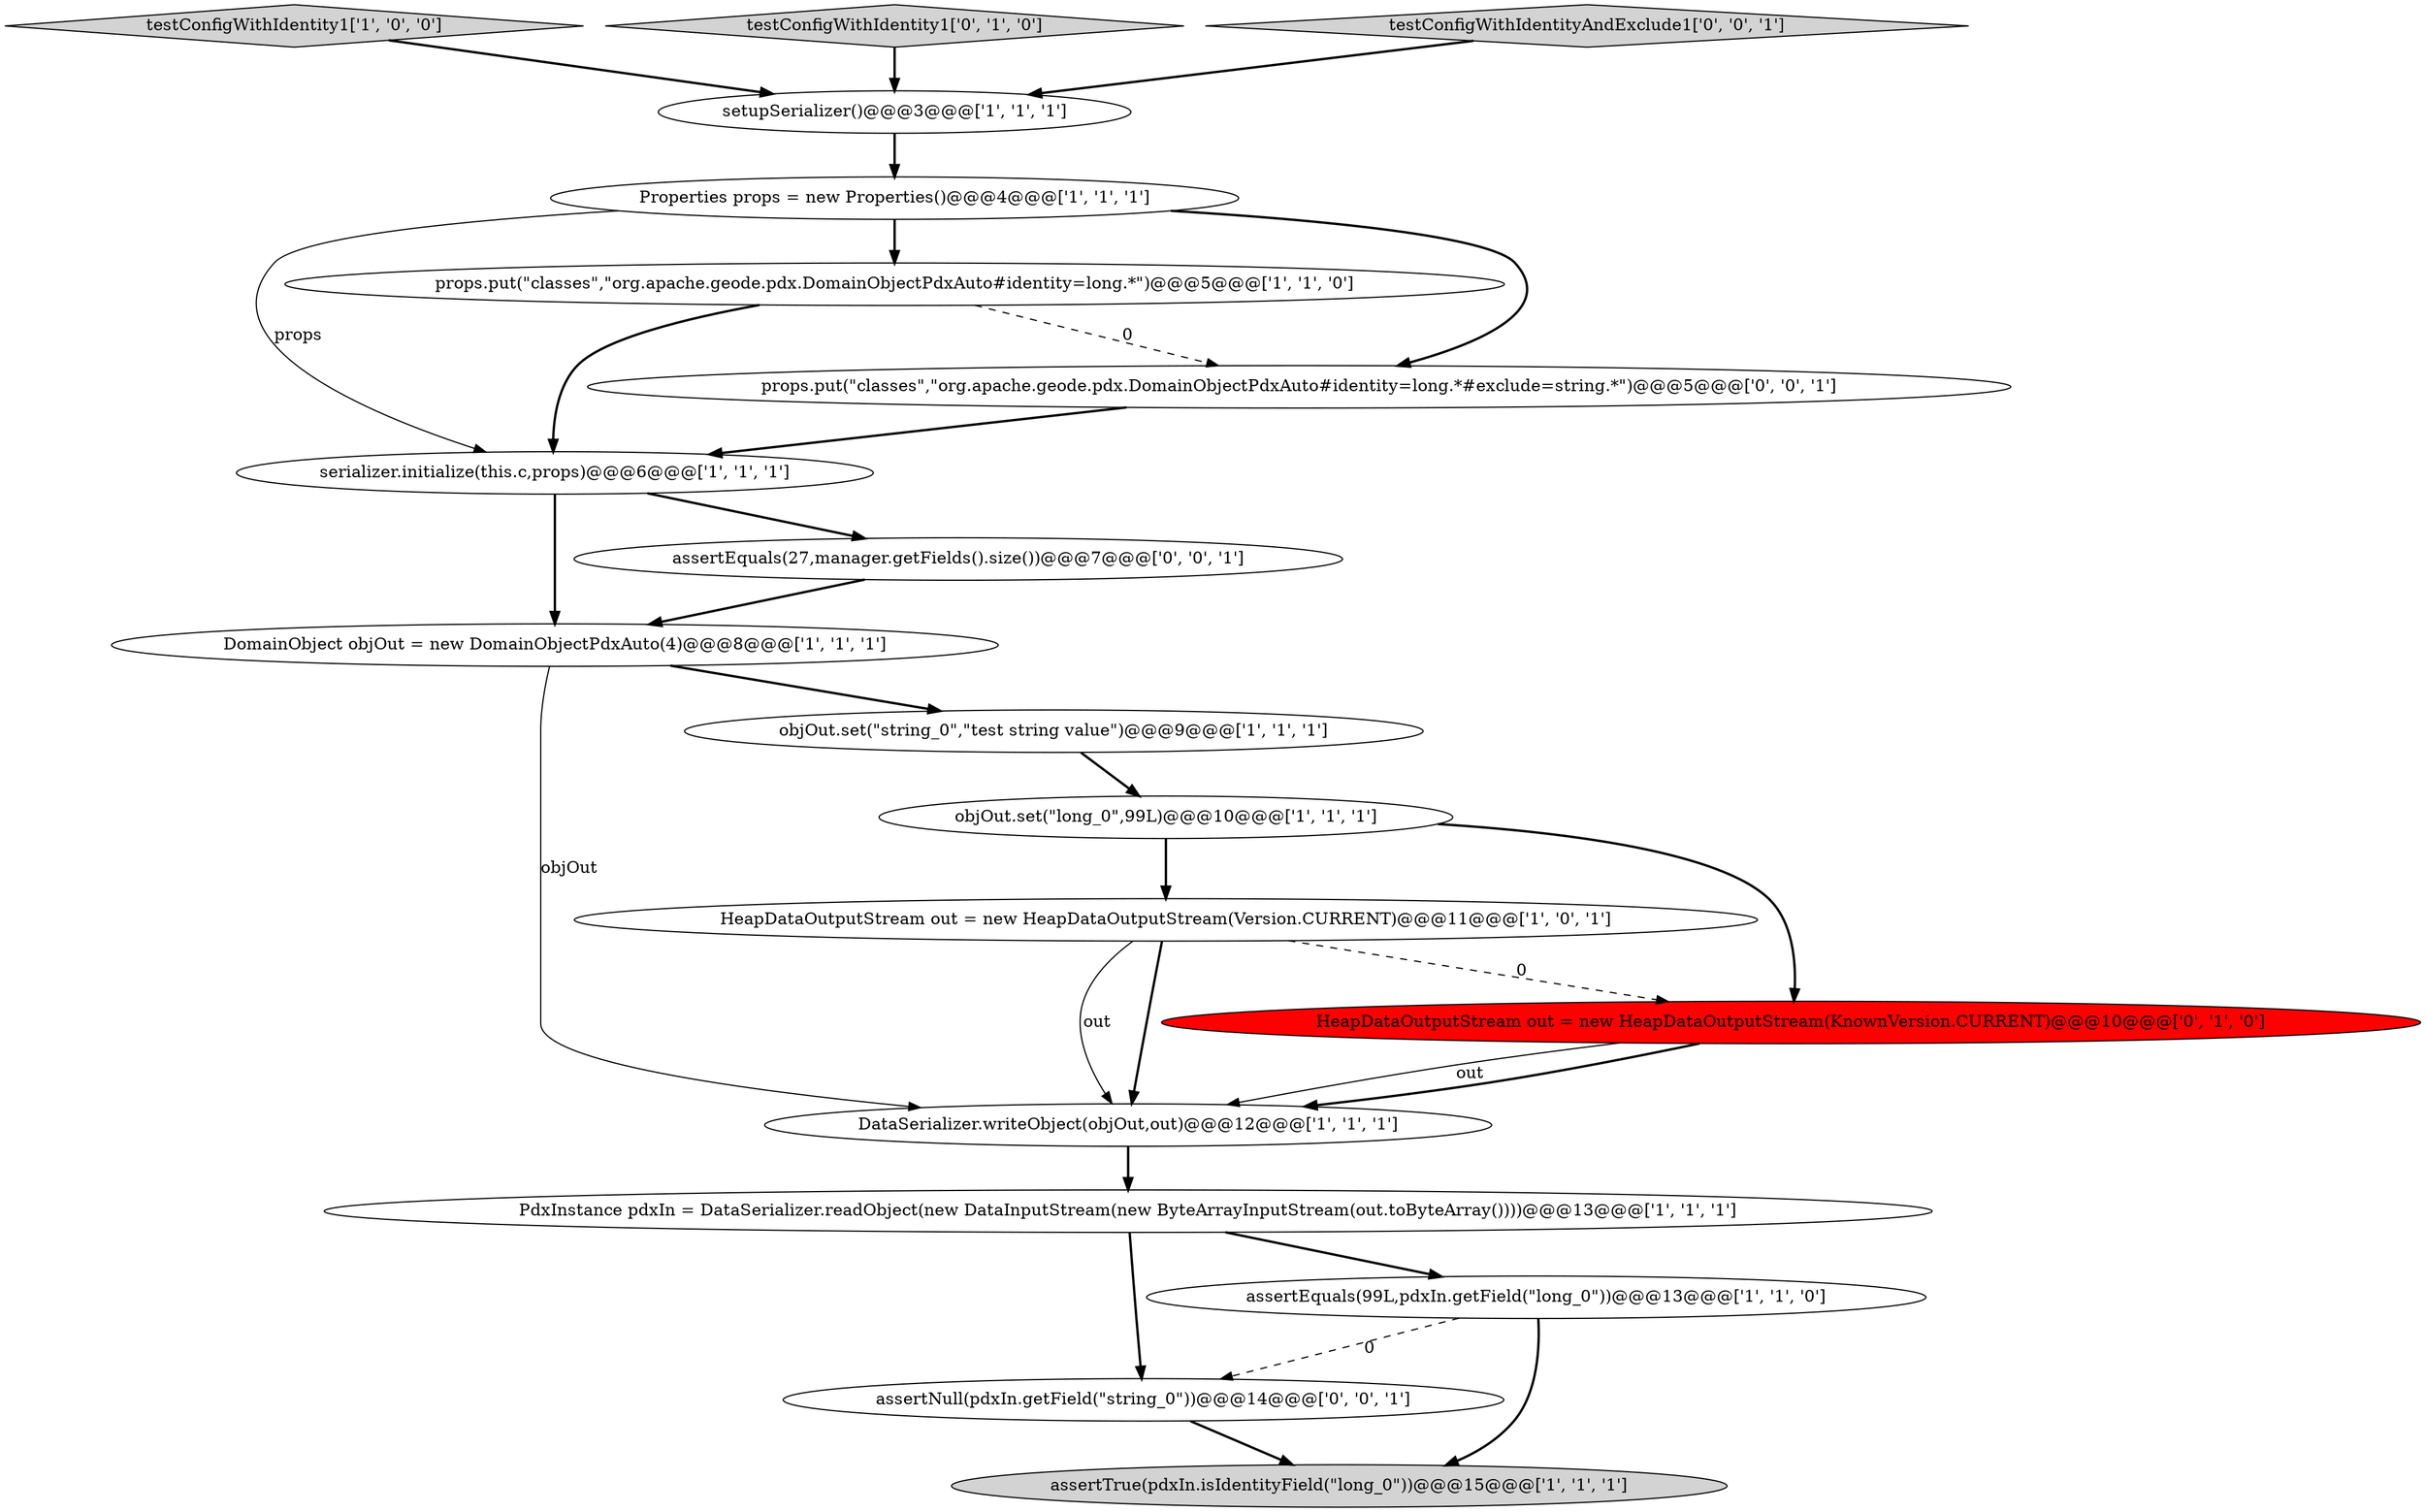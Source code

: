 digraph {
13 [style = filled, label = "HeapDataOutputStream out = new HeapDataOutputStream(KnownVersion.CURRENT)@@@10@@@['0', '1', '0']", fillcolor = red, shape = ellipse image = "AAA1AAABBB2BBB"];
11 [style = filled, label = "setupSerializer()@@@3@@@['1', '1', '1']", fillcolor = white, shape = ellipse image = "AAA0AAABBB1BBB"];
9 [style = filled, label = "props.put(\"classes\",\"org.apache.geode.pdx.DomainObjectPdxAuto#identity=long.*\")@@@5@@@['1', '1', '0']", fillcolor = white, shape = ellipse image = "AAA0AAABBB1BBB"];
5 [style = filled, label = "serializer.initialize(this.c,props)@@@6@@@['1', '1', '1']", fillcolor = white, shape = ellipse image = "AAA0AAABBB1BBB"];
7 [style = filled, label = "DomainObject objOut = new DomainObjectPdxAuto(4)@@@8@@@['1', '1', '1']", fillcolor = white, shape = ellipse image = "AAA0AAABBB1BBB"];
16 [style = filled, label = "assertNull(pdxIn.getField(\"string_0\"))@@@14@@@['0', '0', '1']", fillcolor = white, shape = ellipse image = "AAA0AAABBB3BBB"];
2 [style = filled, label = "assertTrue(pdxIn.isIdentityField(\"long_0\"))@@@15@@@['1', '1', '1']", fillcolor = lightgray, shape = ellipse image = "AAA0AAABBB1BBB"];
0 [style = filled, label = "PdxInstance pdxIn = DataSerializer.readObject(new DataInputStream(new ByteArrayInputStream(out.toByteArray())))@@@13@@@['1', '1', '1']", fillcolor = white, shape = ellipse image = "AAA0AAABBB1BBB"];
3 [style = filled, label = "objOut.set(\"long_0\",99L)@@@10@@@['1', '1', '1']", fillcolor = white, shape = ellipse image = "AAA0AAABBB1BBB"];
8 [style = filled, label = "testConfigWithIdentity1['1', '0', '0']", fillcolor = lightgray, shape = diamond image = "AAA0AAABBB1BBB"];
17 [style = filled, label = "assertEquals(27,manager.getFields().size())@@@7@@@['0', '0', '1']", fillcolor = white, shape = ellipse image = "AAA0AAABBB3BBB"];
18 [style = filled, label = "props.put(\"classes\",\"org.apache.geode.pdx.DomainObjectPdxAuto#identity=long.*#exclude=string.*\")@@@5@@@['0', '0', '1']", fillcolor = white, shape = ellipse image = "AAA0AAABBB3BBB"];
10 [style = filled, label = "DataSerializer.writeObject(objOut,out)@@@12@@@['1', '1', '1']", fillcolor = white, shape = ellipse image = "AAA0AAABBB1BBB"];
6 [style = filled, label = "Properties props = new Properties()@@@4@@@['1', '1', '1']", fillcolor = white, shape = ellipse image = "AAA0AAABBB1BBB"];
14 [style = filled, label = "testConfigWithIdentity1['0', '1', '0']", fillcolor = lightgray, shape = diamond image = "AAA0AAABBB2BBB"];
4 [style = filled, label = "objOut.set(\"string_0\",\"test string value\")@@@9@@@['1', '1', '1']", fillcolor = white, shape = ellipse image = "AAA0AAABBB1BBB"];
15 [style = filled, label = "testConfigWithIdentityAndExclude1['0', '0', '1']", fillcolor = lightgray, shape = diamond image = "AAA0AAABBB3BBB"];
1 [style = filled, label = "HeapDataOutputStream out = new HeapDataOutputStream(Version.CURRENT)@@@11@@@['1', '0', '1']", fillcolor = white, shape = ellipse image = "AAA0AAABBB1BBB"];
12 [style = filled, label = "assertEquals(99L,pdxIn.getField(\"long_0\"))@@@13@@@['1', '1', '0']", fillcolor = white, shape = ellipse image = "AAA0AAABBB1BBB"];
1->10 [style = solid, label="out"];
13->10 [style = bold, label=""];
4->3 [style = bold, label=""];
0->16 [style = bold, label=""];
7->10 [style = solid, label="objOut"];
3->1 [style = bold, label=""];
12->16 [style = dashed, label="0"];
6->18 [style = bold, label=""];
9->18 [style = dashed, label="0"];
0->12 [style = bold, label=""];
11->6 [style = bold, label=""];
7->4 [style = bold, label=""];
16->2 [style = bold, label=""];
5->17 [style = bold, label=""];
1->13 [style = dashed, label="0"];
17->7 [style = bold, label=""];
12->2 [style = bold, label=""];
6->5 [style = solid, label="props"];
15->11 [style = bold, label=""];
18->5 [style = bold, label=""];
10->0 [style = bold, label=""];
9->5 [style = bold, label=""];
3->13 [style = bold, label=""];
5->7 [style = bold, label=""];
6->9 [style = bold, label=""];
1->10 [style = bold, label=""];
8->11 [style = bold, label=""];
14->11 [style = bold, label=""];
13->10 [style = solid, label="out"];
}
